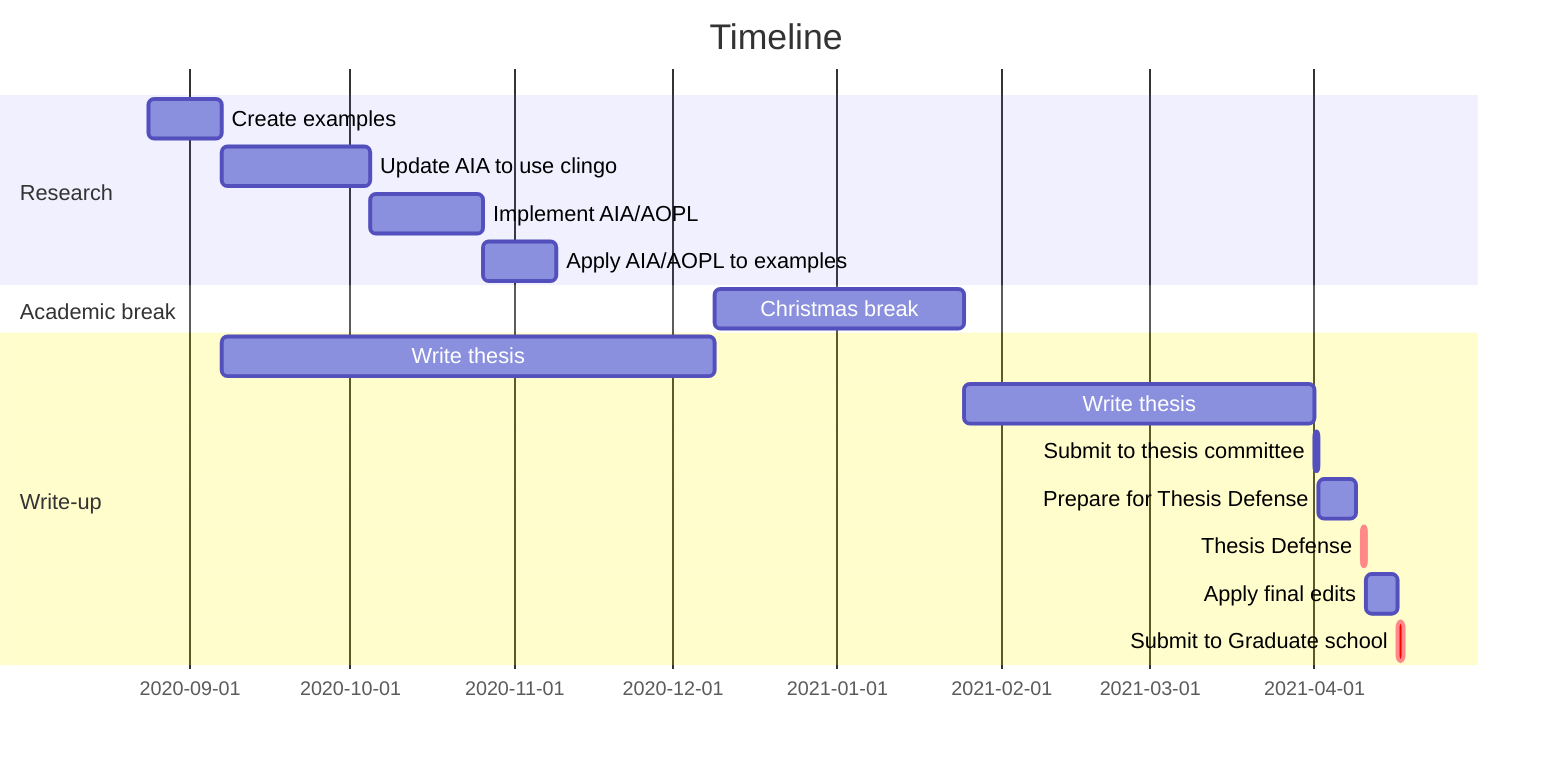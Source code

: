 gantt
	title Timeline
	dateFormat  YYYY-MM-DD

	section Research
		Create examples				: create_examples, 2020-08-24, 2w
		Update AIA to use clingo	: update_aia, after create_examples, 4w
		Implement AIA/AOPL			: implement_aia_aopl, after update_aia, 3w
		Apply AIA/AOPL to examples	: apply_aia_aopl, after implement_aia_aopl, 2w

	section Academic break
		Christmas break				: christmas_break, 2020-12-09, 2021-01-25

	section Write-up
		Write thesis				: thesis, after create_examples, 2020-12-09
		Write thesis				: thesis, after christmas_break, 2021-04-01
		Submit to thesis committee	: committee_submission, 2021-04-01, 1d
		Prepare for Thesis Defense	: after committee_submission, 7d
		Thesis Defense				: crit, defense, 2021-04-10, 1d
		Apply final edits			: after defense, 2021-04-17
		Submit to Graduate school	: crit, final_submission, 2021-04-17, 1d